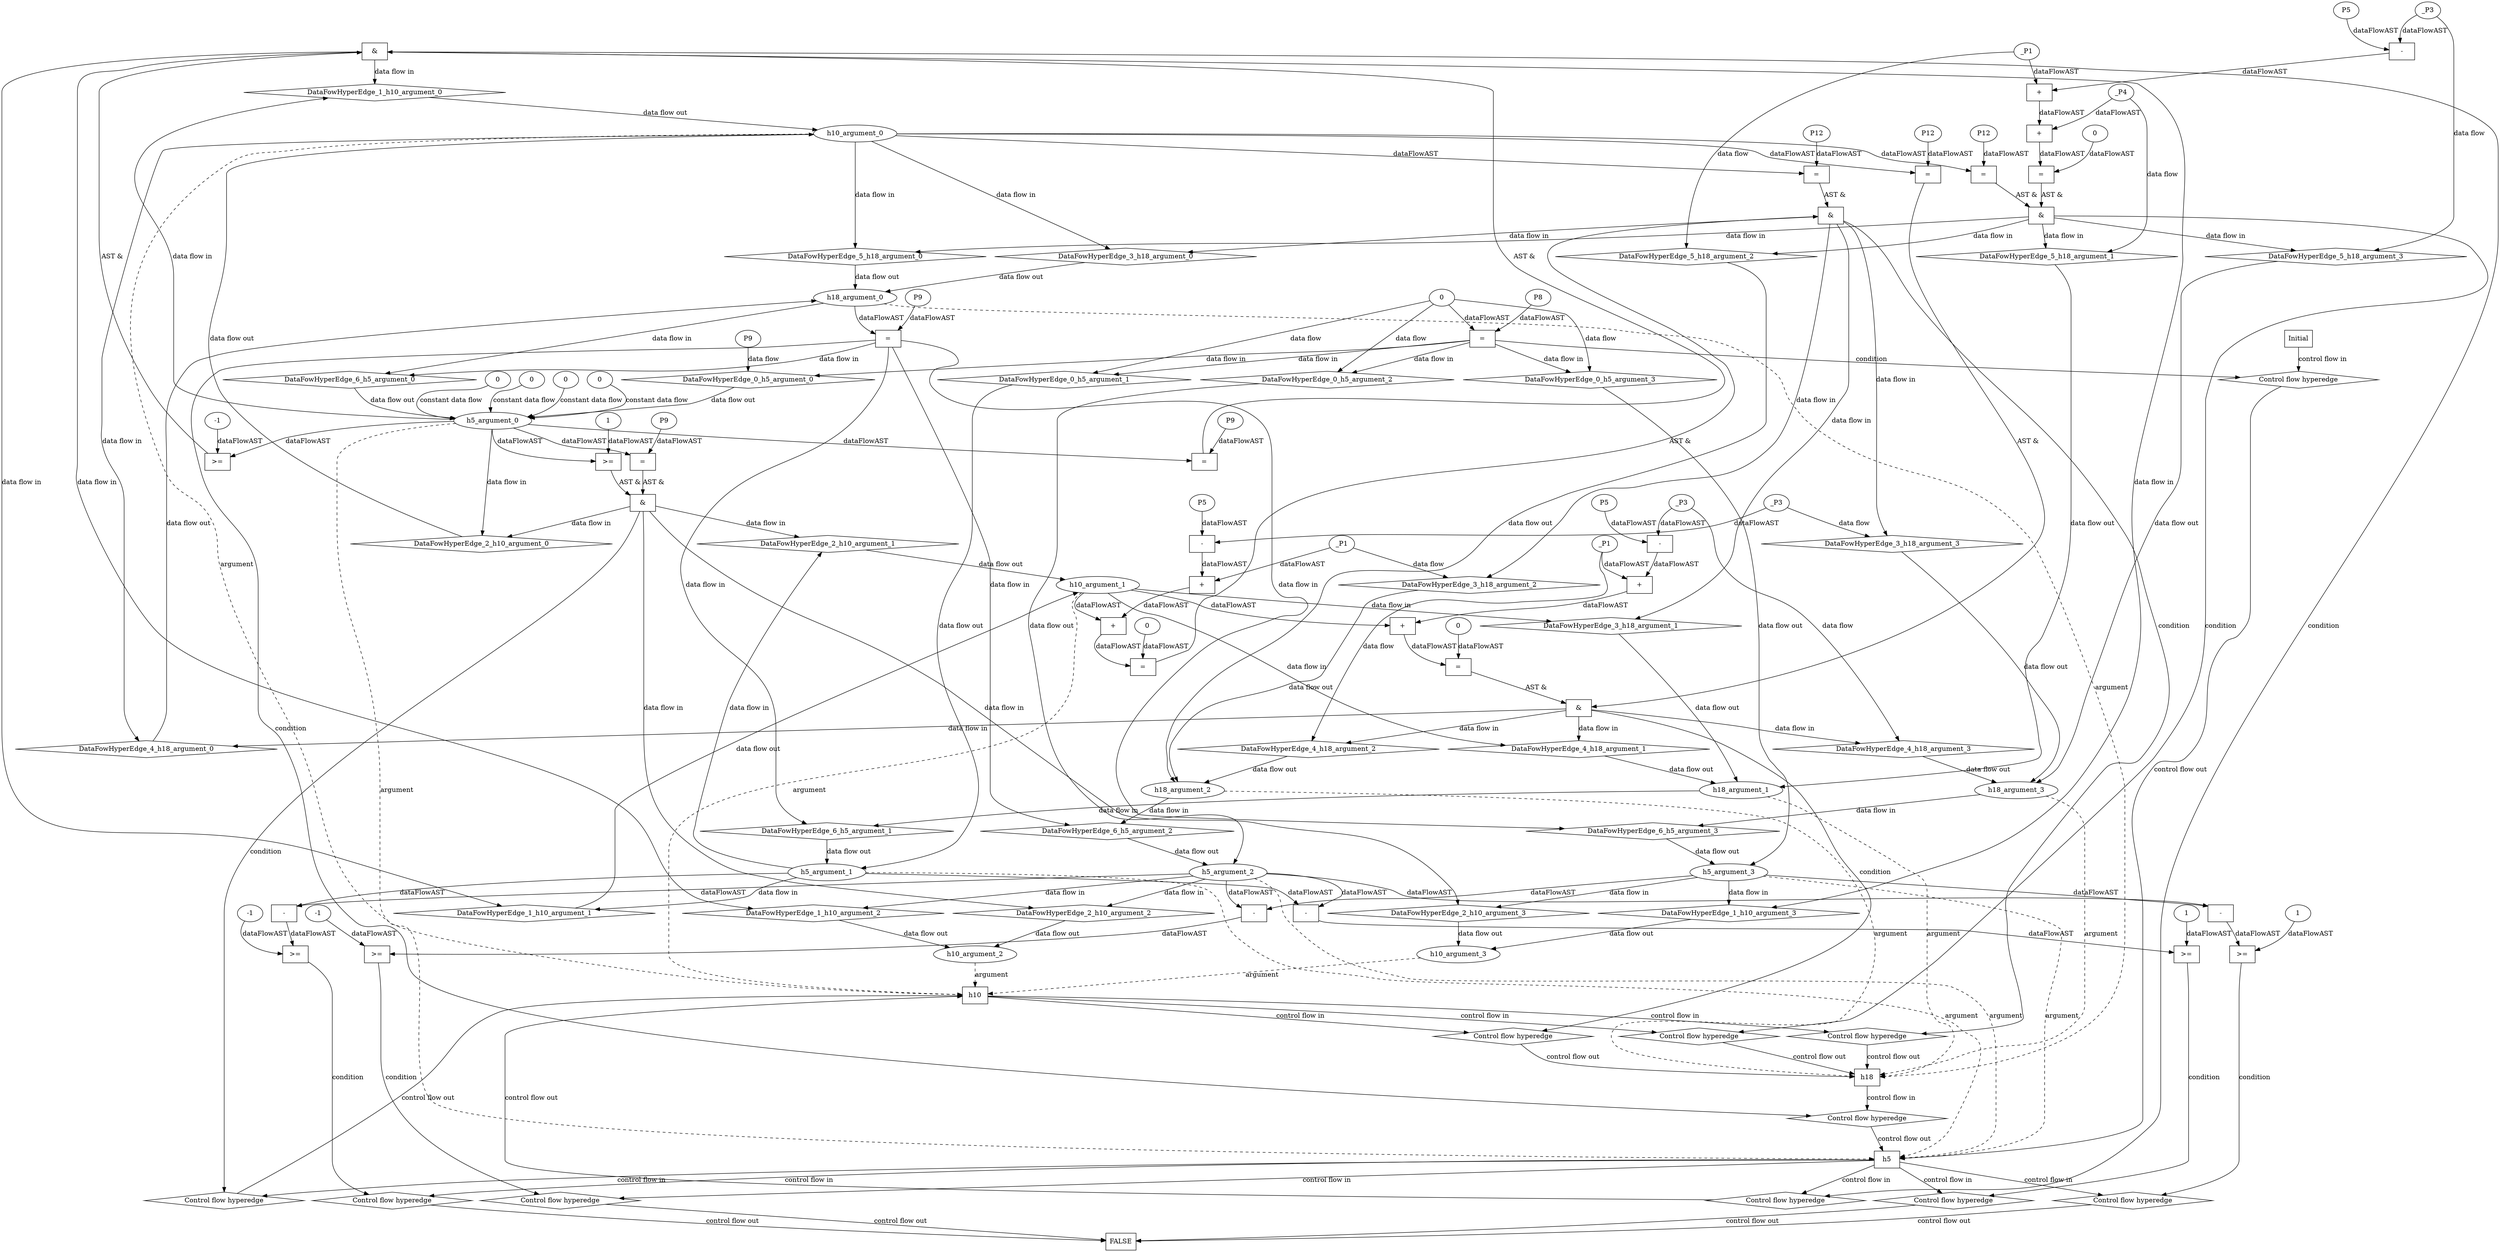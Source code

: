 digraph dag {
"h10" [label="h10" nodeName="h10" class=cfn  shape="rect"];
"h18" [label="h18" nodeName="h18" class=cfn  shape="rect"];
"h5" [label="h5" nodeName="h5" class=cfn  shape="rect"];
FALSE [label="FALSE" nodeName=FALSE class=cfn  shape="rect"];
Initial [label="Initial" nodeName=Initial class=cfn  shape="rect"];
ControlFowHyperEdge_0 [label="Control flow hyperedge" nodeName=ControlFowHyperEdge_0 class=controlFlowHyperEdge shape="diamond"];
"Initial" -> ControlFowHyperEdge_0 [label="control flow in"]
ControlFowHyperEdge_0 -> "h5" [label="control flow out"]
ControlFowHyperEdge_1 [label="Control flow hyperedge" nodeName=ControlFowHyperEdge_1 class=controlFlowHyperEdge shape="diamond"];
"h5" -> ControlFowHyperEdge_1 [label="control flow in"]
ControlFowHyperEdge_1 -> "h10" [label="control flow out"]
ControlFowHyperEdge_2 [label="Control flow hyperedge" nodeName=ControlFowHyperEdge_2 class=controlFlowHyperEdge shape="diamond"];
"h5" -> ControlFowHyperEdge_2 [label="control flow in"]
ControlFowHyperEdge_2 -> "h10" [label="control flow out"]
ControlFowHyperEdge_3 [label="Control flow hyperedge" nodeName=ControlFowHyperEdge_3 class=controlFlowHyperEdge shape="diamond"];
"h10" -> ControlFowHyperEdge_3 [label="control flow in"]
ControlFowHyperEdge_3 -> "h18" [label="control flow out"]
ControlFowHyperEdge_4 [label="Control flow hyperedge" nodeName=ControlFowHyperEdge_4 class=controlFlowHyperEdge shape="diamond"];
"h10" -> ControlFowHyperEdge_4 [label="control flow in"]
ControlFowHyperEdge_4 -> "h18" [label="control flow out"]
ControlFowHyperEdge_5 [label="Control flow hyperedge" nodeName=ControlFowHyperEdge_5 class=controlFlowHyperEdge shape="diamond"];
"h10" -> ControlFowHyperEdge_5 [label="control flow in"]
ControlFowHyperEdge_5 -> "h18" [label="control flow out"]
ControlFowHyperEdge_6 [label="Control flow hyperedge" nodeName=ControlFowHyperEdge_6 class=controlFlowHyperEdge shape="diamond"];
"h18" -> ControlFowHyperEdge_6 [label="control flow in"]
ControlFowHyperEdge_6 -> "h5" [label="control flow out"]
ControlFowHyperEdge_7 [label="Control flow hyperedge" nodeName=ControlFowHyperEdge_7 class=controlFlowHyperEdge shape="diamond"];
"h5" -> ControlFowHyperEdge_7 [label="control flow in"]
ControlFowHyperEdge_7 -> "FALSE" [label="control flow out"]
ControlFowHyperEdge_8 [label="Control flow hyperedge" nodeName=ControlFowHyperEdge_8 class=controlFlowHyperEdge shape="diamond"];
"h5" -> ControlFowHyperEdge_8 [label="control flow in"]
ControlFowHyperEdge_8 -> "FALSE" [label="control flow out"]
ControlFowHyperEdge_9 [label="Control flow hyperedge" nodeName=ControlFowHyperEdge_9 class=controlFlowHyperEdge shape="diamond"];
"h5" -> ControlFowHyperEdge_9 [label="control flow in"]
ControlFowHyperEdge_9 -> "FALSE" [label="control flow out"]
ControlFowHyperEdge_10 [label="Control flow hyperedge" nodeName=ControlFowHyperEdge_10 class=controlFlowHyperEdge shape="diamond"];
"h5" -> ControlFowHyperEdge_10 [label="control flow in"]
ControlFowHyperEdge_10 -> "FALSE" [label="control flow out"]
"h5_argument_0" [label="h5_argument_0" nodeName=argument0 class=argument  head="h5" shape="oval"];
"h5_argument_0" -> "h5"[label="argument" style="dashed"]
"h5_argument_1" [label="h5_argument_1" nodeName=argument1 class=argument  head="h5" shape="oval"];
"h5_argument_1" -> "h5"[label="argument" style="dashed"]
"h5_argument_2" [label="h5_argument_2" nodeName=argument2 class=argument  head="h5" shape="oval"];
"h5_argument_2" -> "h5"[label="argument" style="dashed"]
"h5_argument_3" [label="h5_argument_3" nodeName=argument3 class=argument  head="h5" shape="oval"];
"h5_argument_3" -> "h5"[label="argument" style="dashed"]
"h10_argument_0" [label="h10_argument_0" nodeName=argument0 class=argument  head="h10" shape="oval"];
"h10_argument_0" -> "h10"[label="argument" style="dashed"]
"h10_argument_1" [label="h10_argument_1" nodeName=argument1 class=argument  head="h10" shape="oval"];
"h10_argument_1" -> "h10"[label="argument" style="dashed"]
"h10_argument_2" [label="h10_argument_2" nodeName=argument2 class=argument  head="h10" shape="oval"];
"h10_argument_2" -> "h10"[label="argument" style="dashed"]
"h10_argument_3" [label="h10_argument_3" nodeName=argument3 class=argument  head="h10" shape="oval"];
"h10_argument_3" -> "h10"[label="argument" style="dashed"]
"h18_argument_0" [label="h18_argument_0" nodeName=argument0 class=argument  head="h18" shape="oval"];
"h18_argument_0" -> "h18"[label="argument" style="dashed"]
"h18_argument_1" [label="h18_argument_1" nodeName=argument1 class=argument  head="h18" shape="oval"];
"h18_argument_1" -> "h18"[label="argument" style="dashed"]
"h18_argument_2" [label="h18_argument_2" nodeName=argument2 class=argument  head="h18" shape="oval"];
"h18_argument_2" -> "h18"[label="argument" style="dashed"]
"h18_argument_3" [label="h18_argument_3" nodeName=argument3 class=argument  head="h18" shape="oval"];
"h18_argument_3" -> "h18"[label="argument" style="dashed"]

"xxxh5___Initial_0xxxguard_0_node_0" [label="=" nodeName="xxxh5___Initial_0xxxguard_0_node_0" class=Operator  shape="rect"];
"xxxh5___Initial_0xxxguard_0_node_1" [label="P8" nodeName="xxxh5___Initial_0xxxguard_0_node_1" class=Constant ];
"xxxh5___Initial_0xxxguard_0_node_1" -> "xxxh5___Initial_0xxxguard_0_node_0"[label="dataFlowAST"]
"xxxh5___Initial_0xxxdataFlow1_node_0" -> "xxxh5___Initial_0xxxguard_0_node_0"[label="dataFlowAST"]

"xxxh5___Initial_0xxxguard_0_node_0" -> "ControlFowHyperEdge_0" [label="condition"];
"xxxh5___Initial_0xxxdataFlow_0_node_0" [label="P9" nodeName="xxxh5___Initial_0xxxdataFlow_0_node_0" class=Constant ];

"xxxh5___Initial_0xxxdataFlow_0_node_0" -> "DataFowHyperEdge_0_h5_argument_0" [label="data flow"];
"xxxh5___Initial_0xxxdataFlow1_node_0" [label="0" nodeName="xxxh5___Initial_0xxxdataFlow1_node_0" class=Literal ];

"xxxh5___Initial_0xxxdataFlow1_node_0" -> "DataFowHyperEdge_0_h5_argument_1" [label="data flow"];

"xxxh5___Initial_0xxxdataFlow1_node_0" -> "DataFowHyperEdge_0_h5_argument_2" [label="data flow"];

"xxxh5___Initial_0xxxdataFlow1_node_0" -> "DataFowHyperEdge_0_h5_argument_3" [label="data flow"];
"xxxh10___h5_1xxx_and" [label="&" nodeName="xxxh10___h5_1xxx_and" class=Operator shape="rect"];
"xxxh10___h5_1xxxguard_0_node_0" [label=">=" nodeName="xxxh10___h5_1xxxguard_0_node_0" class=Operator  shape="rect"];
"xxxh10___h5_1xxxguard_0_node_1" [label="-1" nodeName="xxxh10___h5_1xxxguard_0_node_1" class=Literal ];
"xxxh10___h5_1xxxguard_0_node_1" -> "xxxh10___h5_1xxxguard_0_node_0"[label="dataFlowAST"]
"h5_argument_0" -> "xxxh10___h5_1xxxguard_0_node_0"[label="dataFlowAST"]

"xxxh10___h5_1xxxguard_0_node_0" -> "xxxh10___h5_1xxx_and" [label="AST &"];
"xxxh10___h5_1xxxguard1_node_0" [label="=" nodeName="xxxh10___h5_1xxxguard1_node_0" class=Operator  shape="rect"];
"xxxh10___h5_1xxxguard1_node_1" [label="P9" nodeName="xxxh10___h5_1xxxguard1_node_1" class=Constant ];
"xxxh10___h5_1xxxguard1_node_1" -> "xxxh10___h5_1xxxguard1_node_0"[label="dataFlowAST"]
"h5_argument_0" -> "xxxh10___h5_1xxxguard1_node_0"[label="dataFlowAST"]

"xxxh10___h5_1xxxguard1_node_0" -> "xxxh10___h5_1xxx_and" [label="AST &"];
"xxxh10___h5_1xxx_and" -> "ControlFowHyperEdge_1" [label="condition"];
"xxxh10___h5_2xxx_and" [label="&" nodeName="xxxh10___h5_2xxx_and" class=Operator shape="rect"];
"xxxh10___h5_2xxxguard_0_node_0" [label=">=" nodeName="xxxh10___h5_2xxxguard_0_node_0" class=Operator  shape="rect"];
"xxxh10___h5_2xxxguard_0_node_2" [label="1" nodeName="xxxh10___h5_2xxxguard_0_node_2" class=Literal ];
"h5_argument_0" -> "xxxh10___h5_2xxxguard_0_node_0"[label="dataFlowAST"]
"xxxh10___h5_2xxxguard_0_node_2" -> "xxxh10___h5_2xxxguard_0_node_0"[label="dataFlowAST"]

"xxxh10___h5_2xxxguard_0_node_0" -> "xxxh10___h5_2xxx_and" [label="AST &"];
"xxxh10___h5_2xxxguard1_node_0" [label="=" nodeName="xxxh10___h5_2xxxguard1_node_0" class=Operator  shape="rect"];
"xxxh10___h5_2xxxguard1_node_1" [label="P9" nodeName="xxxh10___h5_2xxxguard1_node_1" class=Constant ];
"xxxh10___h5_2xxxguard1_node_1" -> "xxxh10___h5_2xxxguard1_node_0"[label="dataFlowAST"]
"h5_argument_0" -> "xxxh10___h5_2xxxguard1_node_0"[label="dataFlowAST"]

"xxxh10___h5_2xxxguard1_node_0" -> "xxxh10___h5_2xxx_and" [label="AST &"];
"xxxh10___h5_2xxx_and" -> "ControlFowHyperEdge_2" [label="condition"];
"xxxh18___h10_3xxx_and" [label="&" nodeName="xxxh18___h10_3xxx_and" class=Operator shape="rect"];
"xxxh18___h10_3xxxguard_0_node_0" [label="=" nodeName="xxxh18___h10_3xxxguard_0_node_0" class=Operator  shape="rect"];
"xxxh18___h10_3xxxguard_0_node_1" [label="P12" nodeName="xxxh18___h10_3xxxguard_0_node_1" class=Constant ];
"xxxh18___h10_3xxxguard_0_node_1" -> "xxxh18___h10_3xxxguard_0_node_0"[label="dataFlowAST"]
"h10_argument_0" -> "xxxh18___h10_3xxxguard_0_node_0"[label="dataFlowAST"]

"xxxh18___h10_3xxxguard_0_node_0" -> "xxxh18___h10_3xxx_and" [label="AST &"];
"xxxh18___h10_3xxxguard1_node_0" [label="=" nodeName="xxxh18___h10_3xxxguard1_node_0" class=Operator  shape="rect"];
"xxxh18___h10_3xxxguard1_node_1" [label="+" nodeName="xxxh18___h10_3xxxguard1_node_1" class= Operator shape="rect"];
"xxxh18___h10_3xxxguard1_node_3" [label="+" nodeName="xxxh18___h10_3xxxguard1_node_3" class= Operator shape="rect"];
"xxxh18___h10_3xxxguard1_node_5" [label="-" nodeName="xxxh18___h10_3xxxguard1_node_5" class= Operator shape="rect"];
"xxxh18___h10_3xxxguard1_node_7" [label="P5" nodeName="xxxh18___h10_3xxxguard1_node_7" class=Constant ];
"xxxh18___h10_3xxxguard1_node_8" [label="0" nodeName="xxxh18___h10_3xxxguard1_node_8" class=Literal ];
"xxxh18___h10_3xxxguard1_node_1" -> "xxxh18___h10_3xxxguard1_node_0"[label="dataFlowAST"]
"xxxh18___h10_3xxxguard1_node_8" -> "xxxh18___h10_3xxxguard1_node_0"[label="dataFlowAST"]
"h10_argument_1" -> "xxxh18___h10_3xxxguard1_node_1"[label="dataFlowAST"]
"xxxh18___h10_3xxxguard1_node_3" -> "xxxh18___h10_3xxxguard1_node_1"[label="dataFlowAST"]
"xxxh18___h10_3xxxdataFlow_0_node_0" -> "xxxh18___h10_3xxxguard1_node_3"[label="dataFlowAST"]
"xxxh18___h10_3xxxguard1_node_5" -> "xxxh18___h10_3xxxguard1_node_3"[label="dataFlowAST"]
"xxxh18___h10_3xxxdataFlow1_node_0" -> "xxxh18___h10_3xxxguard1_node_5"[label="dataFlowAST"]
"xxxh18___h10_3xxxguard1_node_7" -> "xxxh18___h10_3xxxguard1_node_5"[label="dataFlowAST"]

"xxxh18___h10_3xxxguard1_node_0" -> "xxxh18___h10_3xxx_and" [label="AST &"];
"xxxh18___h10_3xxx_and" -> "ControlFowHyperEdge_3" [label="condition"];
"xxxh18___h10_3xxxdataFlow_0_node_0" [label="_P1" nodeName="xxxh18___h10_3xxxdataFlow_0_node_0" class=Constant ];

"xxxh18___h10_3xxxdataFlow_0_node_0" -> "DataFowHyperEdge_3_h18_argument_2" [label="data flow"];
"xxxh18___h10_3xxxdataFlow1_node_0" [label="_P3" nodeName="xxxh18___h10_3xxxdataFlow1_node_0" class=Constant ];

"xxxh18___h10_3xxxdataFlow1_node_0" -> "DataFowHyperEdge_3_h18_argument_3" [label="data flow"];
"xxxh18___h10_4xxx_and" [label="&" nodeName="xxxh18___h10_4xxx_and" class=Operator shape="rect"];
"xxxh18___h10_4xxxguard_0_node_0" [label="=" nodeName="xxxh18___h10_4xxxguard_0_node_0" class=Operator  shape="rect"];
"xxxh18___h10_4xxxguard_0_node_1" [label="P12" nodeName="xxxh18___h10_4xxxguard_0_node_1" class=Constant ];
"xxxh18___h10_4xxxguard_0_node_1" -> "xxxh18___h10_4xxxguard_0_node_0"[label="dataFlowAST"]
"h10_argument_0" -> "xxxh18___h10_4xxxguard_0_node_0"[label="dataFlowAST"]

"xxxh18___h10_4xxxguard_0_node_0" -> "xxxh18___h10_4xxx_and" [label="AST &"];
"xxxh18___h10_4xxxguard1_node_0" [label="=" nodeName="xxxh18___h10_4xxxguard1_node_0" class=Operator  shape="rect"];
"xxxh18___h10_4xxxguard1_node_1" [label="+" nodeName="xxxh18___h10_4xxxguard1_node_1" class= Operator shape="rect"];
"xxxh18___h10_4xxxguard1_node_3" [label="+" nodeName="xxxh18___h10_4xxxguard1_node_3" class= Operator shape="rect"];
"xxxh18___h10_4xxxguard1_node_5" [label="-" nodeName="xxxh18___h10_4xxxguard1_node_5" class= Operator shape="rect"];
"xxxh18___h10_4xxxguard1_node_7" [label="P5" nodeName="xxxh18___h10_4xxxguard1_node_7" class=Constant ];
"xxxh18___h10_4xxxguard1_node_8" [label="0" nodeName="xxxh18___h10_4xxxguard1_node_8" class=Literal ];
"xxxh18___h10_4xxxguard1_node_1" -> "xxxh18___h10_4xxxguard1_node_0"[label="dataFlowAST"]
"xxxh18___h10_4xxxguard1_node_8" -> "xxxh18___h10_4xxxguard1_node_0"[label="dataFlowAST"]
"h10_argument_1" -> "xxxh18___h10_4xxxguard1_node_1"[label="dataFlowAST"]
"xxxh18___h10_4xxxguard1_node_3" -> "xxxh18___h10_4xxxguard1_node_1"[label="dataFlowAST"]
"xxxh18___h10_4xxxdataFlow_0_node_0" -> "xxxh18___h10_4xxxguard1_node_3"[label="dataFlowAST"]
"xxxh18___h10_4xxxguard1_node_5" -> "xxxh18___h10_4xxxguard1_node_3"[label="dataFlowAST"]
"xxxh18___h10_4xxxdataFlow1_node_0" -> "xxxh18___h10_4xxxguard1_node_5"[label="dataFlowAST"]
"xxxh18___h10_4xxxguard1_node_7" -> "xxxh18___h10_4xxxguard1_node_5"[label="dataFlowAST"]

"xxxh18___h10_4xxxguard1_node_0" -> "xxxh18___h10_4xxx_and" [label="AST &"];
"xxxh18___h10_4xxx_and" -> "ControlFowHyperEdge_4" [label="condition"];
"xxxh18___h10_4xxxdataFlow_0_node_0" [label="_P1" nodeName="xxxh18___h10_4xxxdataFlow_0_node_0" class=Constant ];

"xxxh18___h10_4xxxdataFlow_0_node_0" -> "DataFowHyperEdge_4_h18_argument_2" [label="data flow"];
"xxxh18___h10_4xxxdataFlow1_node_0" [label="_P3" nodeName="xxxh18___h10_4xxxdataFlow1_node_0" class=Constant ];

"xxxh18___h10_4xxxdataFlow1_node_0" -> "DataFowHyperEdge_4_h18_argument_3" [label="data flow"];
"xxxh18___h10_5xxx_and" [label="&" nodeName="xxxh18___h10_5xxx_and" class=Operator shape="rect"];
"xxxh18___h10_5xxxguard_0_node_0" [label="=" nodeName="xxxh18___h10_5xxxguard_0_node_0" class=Operator  shape="rect"];
"xxxh18___h10_5xxxguard_0_node_1" [label="P12" nodeName="xxxh18___h10_5xxxguard_0_node_1" class=Constant ];
"xxxh18___h10_5xxxguard_0_node_1" -> "xxxh18___h10_5xxxguard_0_node_0"[label="dataFlowAST"]
"h10_argument_0" -> "xxxh18___h10_5xxxguard_0_node_0"[label="dataFlowAST"]

"xxxh18___h10_5xxxguard_0_node_0" -> "xxxh18___h10_5xxx_and" [label="AST &"];
"xxxh18___h10_5xxxguard1_node_0" [label="=" nodeName="xxxh18___h10_5xxxguard1_node_0" class=Operator  shape="rect"];
"xxxh18___h10_5xxxguard1_node_1" [label="+" nodeName="xxxh18___h10_5xxxguard1_node_1" class= Operator shape="rect"];
"xxxh18___h10_5xxxguard1_node_3" [label="+" nodeName="xxxh18___h10_5xxxguard1_node_3" class= Operator shape="rect"];
"xxxh18___h10_5xxxguard1_node_5" [label="-" nodeName="xxxh18___h10_5xxxguard1_node_5" class= Operator shape="rect"];
"xxxh18___h10_5xxxguard1_node_7" [label="P5" nodeName="xxxh18___h10_5xxxguard1_node_7" class=Constant ];
"xxxh18___h10_5xxxguard1_node_8" [label="0" nodeName="xxxh18___h10_5xxxguard1_node_8" class=Literal ];
"xxxh18___h10_5xxxguard1_node_1" -> "xxxh18___h10_5xxxguard1_node_0"[label="dataFlowAST"]
"xxxh18___h10_5xxxguard1_node_8" -> "xxxh18___h10_5xxxguard1_node_0"[label="dataFlowAST"]
"xxxh18___h10_5xxxdataFlow_0_node_0" -> "xxxh18___h10_5xxxguard1_node_1"[label="dataFlowAST"]
"xxxh18___h10_5xxxguard1_node_3" -> "xxxh18___h10_5xxxguard1_node_1"[label="dataFlowAST"]
"xxxh18___h10_5xxxdataFlow1_node_0" -> "xxxh18___h10_5xxxguard1_node_3"[label="dataFlowAST"]
"xxxh18___h10_5xxxguard1_node_5" -> "xxxh18___h10_5xxxguard1_node_3"[label="dataFlowAST"]
"xxxh18___h10_5xxxdataFlow2_node_0" -> "xxxh18___h10_5xxxguard1_node_5"[label="dataFlowAST"]
"xxxh18___h10_5xxxguard1_node_7" -> "xxxh18___h10_5xxxguard1_node_5"[label="dataFlowAST"]

"xxxh18___h10_5xxxguard1_node_0" -> "xxxh18___h10_5xxx_and" [label="AST &"];
"xxxh18___h10_5xxx_and" -> "ControlFowHyperEdge_5" [label="condition"];
"xxxh18___h10_5xxxdataFlow_0_node_0" [label="_P4" nodeName="xxxh18___h10_5xxxdataFlow_0_node_0" class=Constant ];

"xxxh18___h10_5xxxdataFlow_0_node_0" -> "DataFowHyperEdge_5_h18_argument_1" [label="data flow"];
"xxxh18___h10_5xxxdataFlow1_node_0" [label="_P1" nodeName="xxxh18___h10_5xxxdataFlow1_node_0" class=Constant ];

"xxxh18___h10_5xxxdataFlow1_node_0" -> "DataFowHyperEdge_5_h18_argument_2" [label="data flow"];
"xxxh18___h10_5xxxdataFlow2_node_0" [label="_P3" nodeName="xxxh18___h10_5xxxdataFlow2_node_0" class=Constant ];

"xxxh18___h10_5xxxdataFlow2_node_0" -> "DataFowHyperEdge_5_h18_argument_3" [label="data flow"];
"xxxh5___h18_6xxxguard_0_node_0" [label="=" nodeName="xxxh5___h18_6xxxguard_0_node_0" class=Operator  shape="rect"];
"xxxh5___h18_6xxxguard_0_node_1" [label="P9" nodeName="xxxh5___h18_6xxxguard_0_node_1" class=Constant ];
"xxxh5___h18_6xxxguard_0_node_1" -> "xxxh5___h18_6xxxguard_0_node_0"[label="dataFlowAST"]
"h18_argument_0" -> "xxxh5___h18_6xxxguard_0_node_0"[label="dataFlowAST"]

"xxxh5___h18_6xxxguard_0_node_0" -> "ControlFowHyperEdge_6" [label="condition"];
"xxxFALSE___h5_7xxxguard_0_node_0" [label=">=" nodeName="xxxFALSE___h5_7xxxguard_0_node_0" class=Operator  shape="rect"];
"xxxFALSE___h5_7xxxguard_0_node_1" [label="-1" nodeName="xxxFALSE___h5_7xxxguard_0_node_1" class=Literal ];
"xxxFALSE___h5_7xxxguard_0_node_2" [label="-" nodeName="xxxFALSE___h5_7xxxguard_0_node_2" class= Operator shape="rect"];
"xxxFALSE___h5_7xxxguard_0_node_1" -> "xxxFALSE___h5_7xxxguard_0_node_0"[label="dataFlowAST"]
"xxxFALSE___h5_7xxxguard_0_node_2" -> "xxxFALSE___h5_7xxxguard_0_node_0"[label="dataFlowAST"]
"h5_argument_1" -> "xxxFALSE___h5_7xxxguard_0_node_2"[label="dataFlowAST"]
"h5_argument_2" -> "xxxFALSE___h5_7xxxguard_0_node_2"[label="dataFlowAST"]

"xxxFALSE___h5_7xxxguard_0_node_0" -> "ControlFowHyperEdge_7" [label="condition"];
"xxxFALSE___h5_8xxxguard_0_node_0" [label=">=" nodeName="xxxFALSE___h5_8xxxguard_0_node_0" class=Operator  shape="rect"];
"xxxFALSE___h5_8xxxguard_0_node_1" [label="-" nodeName="xxxFALSE___h5_8xxxguard_0_node_1" class= Operator shape="rect"];
"xxxFALSE___h5_8xxxguard_0_node_4" [label="1" nodeName="xxxFALSE___h5_8xxxguard_0_node_4" class=Literal ];
"xxxFALSE___h5_8xxxguard_0_node_1" -> "xxxFALSE___h5_8xxxguard_0_node_0"[label="dataFlowAST"]
"xxxFALSE___h5_8xxxguard_0_node_4" -> "xxxFALSE___h5_8xxxguard_0_node_0"[label="dataFlowAST"]
"h5_argument_1" -> "xxxFALSE___h5_8xxxguard_0_node_1"[label="dataFlowAST"]
"h5_argument_2" -> "xxxFALSE___h5_8xxxguard_0_node_1"[label="dataFlowAST"]

"xxxFALSE___h5_8xxxguard_0_node_0" -> "ControlFowHyperEdge_8" [label="condition"];
"xxxFALSE___h5_9xxxguard_0_node_0" [label=">=" nodeName="xxxFALSE___h5_9xxxguard_0_node_0" class=Operator  shape="rect"];
"xxxFALSE___h5_9xxxguard_0_node_1" [label="-1" nodeName="xxxFALSE___h5_9xxxguard_0_node_1" class=Literal ];
"xxxFALSE___h5_9xxxguard_0_node_2" [label="-" nodeName="xxxFALSE___h5_9xxxguard_0_node_2" class= Operator shape="rect"];
"xxxFALSE___h5_9xxxguard_0_node_1" -> "xxxFALSE___h5_9xxxguard_0_node_0"[label="dataFlowAST"]
"xxxFALSE___h5_9xxxguard_0_node_2" -> "xxxFALSE___h5_9xxxguard_0_node_0"[label="dataFlowAST"]
"h5_argument_2" -> "xxxFALSE___h5_9xxxguard_0_node_2"[label="dataFlowAST"]
"h5_argument_3" -> "xxxFALSE___h5_9xxxguard_0_node_2"[label="dataFlowAST"]

"xxxFALSE___h5_9xxxguard_0_node_0" -> "ControlFowHyperEdge_9" [label="condition"];
"xxxFALSE___h5_10xxxguard_0_node_0" [label=">=" nodeName="xxxFALSE___h5_10xxxguard_0_node_0" class=Operator  shape="rect"];
"xxxFALSE___h5_10xxxguard_0_node_1" [label="-" nodeName="xxxFALSE___h5_10xxxguard_0_node_1" class= Operator shape="rect"];
"xxxFALSE___h5_10xxxguard_0_node_4" [label="1" nodeName="xxxFALSE___h5_10xxxguard_0_node_4" class=Literal ];
"xxxFALSE___h5_10xxxguard_0_node_1" -> "xxxFALSE___h5_10xxxguard_0_node_0"[label="dataFlowAST"]
"xxxFALSE___h5_10xxxguard_0_node_4" -> "xxxFALSE___h5_10xxxguard_0_node_0"[label="dataFlowAST"]
"h5_argument_2" -> "xxxFALSE___h5_10xxxguard_0_node_1"[label="dataFlowAST"]
"h5_argument_3" -> "xxxFALSE___h5_10xxxguard_0_node_1"[label="dataFlowAST"]

"xxxFALSE___h5_10xxxguard_0_node_0" -> "ControlFowHyperEdge_10" [label="condition"];
"DataFowHyperEdge_0_h5_argument_0" [label="DataFowHyperEdge_0_h5_argument_0" nodeName="DataFowHyperEdge_0_h5_argument_0" class=DataFlowHyperedge shape="diamond"];
"DataFowHyperEdge_0_h5_argument_0" -> "h5_argument_0"[label="data flow out"]
"xxxh5___Initial_0xxxguard_0_node_0" -> "DataFowHyperEdge_0_h5_argument_0"[label="data flow in"]
"DataFowHyperEdge_0_h5_argument_1" [label="DataFowHyperEdge_0_h5_argument_1" nodeName="DataFowHyperEdge_0_h5_argument_1" class=DataFlowHyperedge shape="diamond"];
"DataFowHyperEdge_0_h5_argument_1" -> "h5_argument_1"[label="data flow out"]
"xxxh5___Initial_0xxxguard_0_node_0" -> "DataFowHyperEdge_0_h5_argument_1"[label="data flow in"]
"DataFowHyperEdge_0_h5_argument_2" [label="DataFowHyperEdge_0_h5_argument_2" nodeName="DataFowHyperEdge_0_h5_argument_2" class=DataFlowHyperedge shape="diamond"];
"DataFowHyperEdge_0_h5_argument_2" -> "h5_argument_2"[label="data flow out"]
"xxxh5___Initial_0xxxguard_0_node_0" -> "DataFowHyperEdge_0_h5_argument_2"[label="data flow in"]
"DataFowHyperEdge_0_h5_argument_3" [label="DataFowHyperEdge_0_h5_argument_3" nodeName="DataFowHyperEdge_0_h5_argument_3" class=DataFlowHyperedge shape="diamond"];
"DataFowHyperEdge_0_h5_argument_3" -> "h5_argument_3"[label="data flow out"]
"xxxh5___Initial_0xxxguard_0_node_0" -> "DataFowHyperEdge_0_h5_argument_3"[label="data flow in"]
"DataFowHyperEdge_1_h10_argument_0" [label="DataFowHyperEdge_1_h10_argument_0" nodeName="DataFowHyperEdge_1_h10_argument_0" class=DataFlowHyperedge shape="diamond"];
"DataFowHyperEdge_1_h10_argument_0" -> "h10_argument_0"[label="data flow out"]
"xxxh10___h5_1xxx_and" -> "DataFowHyperEdge_1_h10_argument_0"[label="data flow in"]
"DataFowHyperEdge_1_h10_argument_1" [label="DataFowHyperEdge_1_h10_argument_1" nodeName="DataFowHyperEdge_1_h10_argument_1" class=DataFlowHyperedge shape="diamond"];
"DataFowHyperEdge_1_h10_argument_1" -> "h10_argument_1"[label="data flow out"]
"xxxh10___h5_1xxx_and" -> "DataFowHyperEdge_1_h10_argument_1"[label="data flow in"]
"DataFowHyperEdge_1_h10_argument_2" [label="DataFowHyperEdge_1_h10_argument_2" nodeName="DataFowHyperEdge_1_h10_argument_2" class=DataFlowHyperedge shape="diamond"];
"DataFowHyperEdge_1_h10_argument_2" -> "h10_argument_2"[label="data flow out"]
"xxxh10___h5_1xxx_and" -> "DataFowHyperEdge_1_h10_argument_2"[label="data flow in"]
"DataFowHyperEdge_1_h10_argument_3" [label="DataFowHyperEdge_1_h10_argument_3" nodeName="DataFowHyperEdge_1_h10_argument_3" class=DataFlowHyperedge shape="diamond"];
"DataFowHyperEdge_1_h10_argument_3" -> "h10_argument_3"[label="data flow out"]
"xxxh10___h5_1xxx_and" -> "DataFowHyperEdge_1_h10_argument_3"[label="data flow in"]
"DataFowHyperEdge_2_h10_argument_0" [label="DataFowHyperEdge_2_h10_argument_0" nodeName="DataFowHyperEdge_2_h10_argument_0" class=DataFlowHyperedge shape="diamond"];
"DataFowHyperEdge_2_h10_argument_0" -> "h10_argument_0"[label="data flow out"]
"xxxh10___h5_2xxx_and" -> "DataFowHyperEdge_2_h10_argument_0"[label="data flow in"]
"DataFowHyperEdge_2_h10_argument_1" [label="DataFowHyperEdge_2_h10_argument_1" nodeName="DataFowHyperEdge_2_h10_argument_1" class=DataFlowHyperedge shape="diamond"];
"DataFowHyperEdge_2_h10_argument_1" -> "h10_argument_1"[label="data flow out"]
"xxxh10___h5_2xxx_and" -> "DataFowHyperEdge_2_h10_argument_1"[label="data flow in"]
"DataFowHyperEdge_2_h10_argument_2" [label="DataFowHyperEdge_2_h10_argument_2" nodeName="DataFowHyperEdge_2_h10_argument_2" class=DataFlowHyperedge shape="diamond"];
"DataFowHyperEdge_2_h10_argument_2" -> "h10_argument_2"[label="data flow out"]
"xxxh10___h5_2xxx_and" -> "DataFowHyperEdge_2_h10_argument_2"[label="data flow in"]
"DataFowHyperEdge_2_h10_argument_3" [label="DataFowHyperEdge_2_h10_argument_3" nodeName="DataFowHyperEdge_2_h10_argument_3" class=DataFlowHyperedge shape="diamond"];
"DataFowHyperEdge_2_h10_argument_3" -> "h10_argument_3"[label="data flow out"]
"xxxh10___h5_2xxx_and" -> "DataFowHyperEdge_2_h10_argument_3"[label="data flow in"]
"DataFowHyperEdge_3_h18_argument_0" [label="DataFowHyperEdge_3_h18_argument_0" nodeName="DataFowHyperEdge_3_h18_argument_0" class=DataFlowHyperedge shape="diamond"];
"DataFowHyperEdge_3_h18_argument_0" -> "h18_argument_0"[label="data flow out"]
"xxxh18___h10_3xxx_and" -> "DataFowHyperEdge_3_h18_argument_0"[label="data flow in"]
"DataFowHyperEdge_3_h18_argument_1" [label="DataFowHyperEdge_3_h18_argument_1" nodeName="DataFowHyperEdge_3_h18_argument_1" class=DataFlowHyperedge shape="diamond"];
"DataFowHyperEdge_3_h18_argument_1" -> "h18_argument_1"[label="data flow out"]
"xxxh18___h10_3xxx_and" -> "DataFowHyperEdge_3_h18_argument_1"[label="data flow in"]
"DataFowHyperEdge_3_h18_argument_2" [label="DataFowHyperEdge_3_h18_argument_2" nodeName="DataFowHyperEdge_3_h18_argument_2" class=DataFlowHyperedge shape="diamond"];
"DataFowHyperEdge_3_h18_argument_2" -> "h18_argument_2"[label="data flow out"]
"xxxh18___h10_3xxx_and" -> "DataFowHyperEdge_3_h18_argument_2"[label="data flow in"]
"DataFowHyperEdge_3_h18_argument_3" [label="DataFowHyperEdge_3_h18_argument_3" nodeName="DataFowHyperEdge_3_h18_argument_3" class=DataFlowHyperedge shape="diamond"];
"DataFowHyperEdge_3_h18_argument_3" -> "h18_argument_3"[label="data flow out"]
"xxxh18___h10_3xxx_and" -> "DataFowHyperEdge_3_h18_argument_3"[label="data flow in"]
"DataFowHyperEdge_4_h18_argument_0" [label="DataFowHyperEdge_4_h18_argument_0" nodeName="DataFowHyperEdge_4_h18_argument_0" class=DataFlowHyperedge shape="diamond"];
"DataFowHyperEdge_4_h18_argument_0" -> "h18_argument_0"[label="data flow out"]
"xxxh18___h10_4xxx_and" -> "DataFowHyperEdge_4_h18_argument_0"[label="data flow in"]
"DataFowHyperEdge_4_h18_argument_1" [label="DataFowHyperEdge_4_h18_argument_1" nodeName="DataFowHyperEdge_4_h18_argument_1" class=DataFlowHyperedge shape="diamond"];
"DataFowHyperEdge_4_h18_argument_1" -> "h18_argument_1"[label="data flow out"]
"xxxh18___h10_4xxx_and" -> "DataFowHyperEdge_4_h18_argument_1"[label="data flow in"]
"DataFowHyperEdge_4_h18_argument_2" [label="DataFowHyperEdge_4_h18_argument_2" nodeName="DataFowHyperEdge_4_h18_argument_2" class=DataFlowHyperedge shape="diamond"];
"DataFowHyperEdge_4_h18_argument_2" -> "h18_argument_2"[label="data flow out"]
"xxxh18___h10_4xxx_and" -> "DataFowHyperEdge_4_h18_argument_2"[label="data flow in"]
"DataFowHyperEdge_4_h18_argument_3" [label="DataFowHyperEdge_4_h18_argument_3" nodeName="DataFowHyperEdge_4_h18_argument_3" class=DataFlowHyperedge shape="diamond"];
"DataFowHyperEdge_4_h18_argument_3" -> "h18_argument_3"[label="data flow out"]
"xxxh18___h10_4xxx_and" -> "DataFowHyperEdge_4_h18_argument_3"[label="data flow in"]
"DataFowHyperEdge_5_h18_argument_0" [label="DataFowHyperEdge_5_h18_argument_0" nodeName="DataFowHyperEdge_5_h18_argument_0" class=DataFlowHyperedge shape="diamond"];
"DataFowHyperEdge_5_h18_argument_0" -> "h18_argument_0"[label="data flow out"]
"xxxh18___h10_5xxx_and" -> "DataFowHyperEdge_5_h18_argument_0"[label="data flow in"]
"DataFowHyperEdge_5_h18_argument_1" [label="DataFowHyperEdge_5_h18_argument_1" nodeName="DataFowHyperEdge_5_h18_argument_1" class=DataFlowHyperedge shape="diamond"];
"DataFowHyperEdge_5_h18_argument_1" -> "h18_argument_1"[label="data flow out"]
"xxxh18___h10_5xxx_and" -> "DataFowHyperEdge_5_h18_argument_1"[label="data flow in"]
"DataFowHyperEdge_5_h18_argument_2" [label="DataFowHyperEdge_5_h18_argument_2" nodeName="DataFowHyperEdge_5_h18_argument_2" class=DataFlowHyperedge shape="diamond"];
"DataFowHyperEdge_5_h18_argument_2" -> "h18_argument_2"[label="data flow out"]
"xxxh18___h10_5xxx_and" -> "DataFowHyperEdge_5_h18_argument_2"[label="data flow in"]
"DataFowHyperEdge_5_h18_argument_3" [label="DataFowHyperEdge_5_h18_argument_3" nodeName="DataFowHyperEdge_5_h18_argument_3" class=DataFlowHyperedge shape="diamond"];
"DataFowHyperEdge_5_h18_argument_3" -> "h18_argument_3"[label="data flow out"]
"xxxh18___h10_5xxx_and" -> "DataFowHyperEdge_5_h18_argument_3"[label="data flow in"]
"DataFowHyperEdge_6_h5_argument_0" [label="DataFowHyperEdge_6_h5_argument_0" nodeName="DataFowHyperEdge_6_h5_argument_0" class=DataFlowHyperedge shape="diamond"];
"DataFowHyperEdge_6_h5_argument_0" -> "h5_argument_0"[label="data flow out"]
"xxxh5___h18_6xxxguard_0_node_0" -> "DataFowHyperEdge_6_h5_argument_0"[label="data flow in"]
"DataFowHyperEdge_6_h5_argument_1" [label="DataFowHyperEdge_6_h5_argument_1" nodeName="DataFowHyperEdge_6_h5_argument_1" class=DataFlowHyperedge shape="diamond"];
"DataFowHyperEdge_6_h5_argument_1" -> "h5_argument_1"[label="data flow out"]
"xxxh5___h18_6xxxguard_0_node_0" -> "DataFowHyperEdge_6_h5_argument_1"[label="data flow in"]
"DataFowHyperEdge_6_h5_argument_2" [label="DataFowHyperEdge_6_h5_argument_2" nodeName="DataFowHyperEdge_6_h5_argument_2" class=DataFlowHyperedge shape="diamond"];
"DataFowHyperEdge_6_h5_argument_2" -> "h5_argument_2"[label="data flow out"]
"xxxh5___h18_6xxxguard_0_node_0" -> "DataFowHyperEdge_6_h5_argument_2"[label="data flow in"]
"DataFowHyperEdge_6_h5_argument_3" [label="DataFowHyperEdge_6_h5_argument_3" nodeName="DataFowHyperEdge_6_h5_argument_3" class=DataFlowHyperedge shape="diamond"];
"DataFowHyperEdge_6_h5_argument_3" -> "h5_argument_3"[label="data flow out"]
"xxxh5___h18_6xxxguard_0_node_0" -> "DataFowHyperEdge_6_h5_argument_3"[label="data flow in"]
"xxxFALSE___h5_7xxxh5_argument_0_constant_0" [label="0" nodeName="xxxFALSE___h5_7xxxh5_argument_0_constant_0" class=Constant];
"xxxFALSE___h5_7xxxh5_argument_0_constant_0" -> "h5_argument_0" [label="constant data flow"];
"xxxFALSE___h5_8xxxh5_argument_0_constant_0" [label="0" nodeName="xxxFALSE___h5_8xxxh5_argument_0_constant_0" class=Constant];
"xxxFALSE___h5_8xxxh5_argument_0_constant_0" -> "h5_argument_0" [label="constant data flow"];
"xxxFALSE___h5_9xxxh5_argument_0_constant_0" [label="0" nodeName="xxxFALSE___h5_9xxxh5_argument_0_constant_0" class=Constant];
"xxxFALSE___h5_9xxxh5_argument_0_constant_0" -> "h5_argument_0" [label="constant data flow"];
"xxxFALSE___h5_10xxxh5_argument_0_constant_0" [label="0" nodeName="xxxFALSE___h5_10xxxh5_argument_0_constant_0" class=Constant];
"xxxFALSE___h5_10xxxh5_argument_0_constant_0" -> "h5_argument_0" [label="constant data flow"];
"h5_argument_0" -> "DataFowHyperEdge_1_h10_argument_0"[label="data flow in"]
"h5_argument_1" -> "DataFowHyperEdge_1_h10_argument_1"[label="data flow in"]
"h5_argument_2" -> "DataFowHyperEdge_1_h10_argument_2"[label="data flow in"]
"h5_argument_3" -> "DataFowHyperEdge_1_h10_argument_3"[label="data flow in"]
"h5_argument_0" -> "DataFowHyperEdge_2_h10_argument_0"[label="data flow in"]
"h5_argument_1" -> "DataFowHyperEdge_2_h10_argument_1"[label="data flow in"]
"h5_argument_2" -> "DataFowHyperEdge_2_h10_argument_2"[label="data flow in"]
"h5_argument_3" -> "DataFowHyperEdge_2_h10_argument_3"[label="data flow in"]
"h10_argument_0" -> "DataFowHyperEdge_3_h18_argument_0"[label="data flow in"]
"h10_argument_1" -> "DataFowHyperEdge_3_h18_argument_1"[label="data flow in"]
"h10_argument_0" -> "DataFowHyperEdge_4_h18_argument_0"[label="data flow in"]
"h10_argument_1" -> "DataFowHyperEdge_4_h18_argument_1"[label="data flow in"]
"h10_argument_0" -> "DataFowHyperEdge_5_h18_argument_0"[label="data flow in"]
"h18_argument_0" -> "DataFowHyperEdge_6_h5_argument_0"[label="data flow in"]
"h18_argument_1" -> "DataFowHyperEdge_6_h5_argument_1"[label="data flow in"]
"h18_argument_2" -> "DataFowHyperEdge_6_h5_argument_2"[label="data flow in"]
"h18_argument_3" -> "DataFowHyperEdge_6_h5_argument_3"[label="data flow in"]




}
